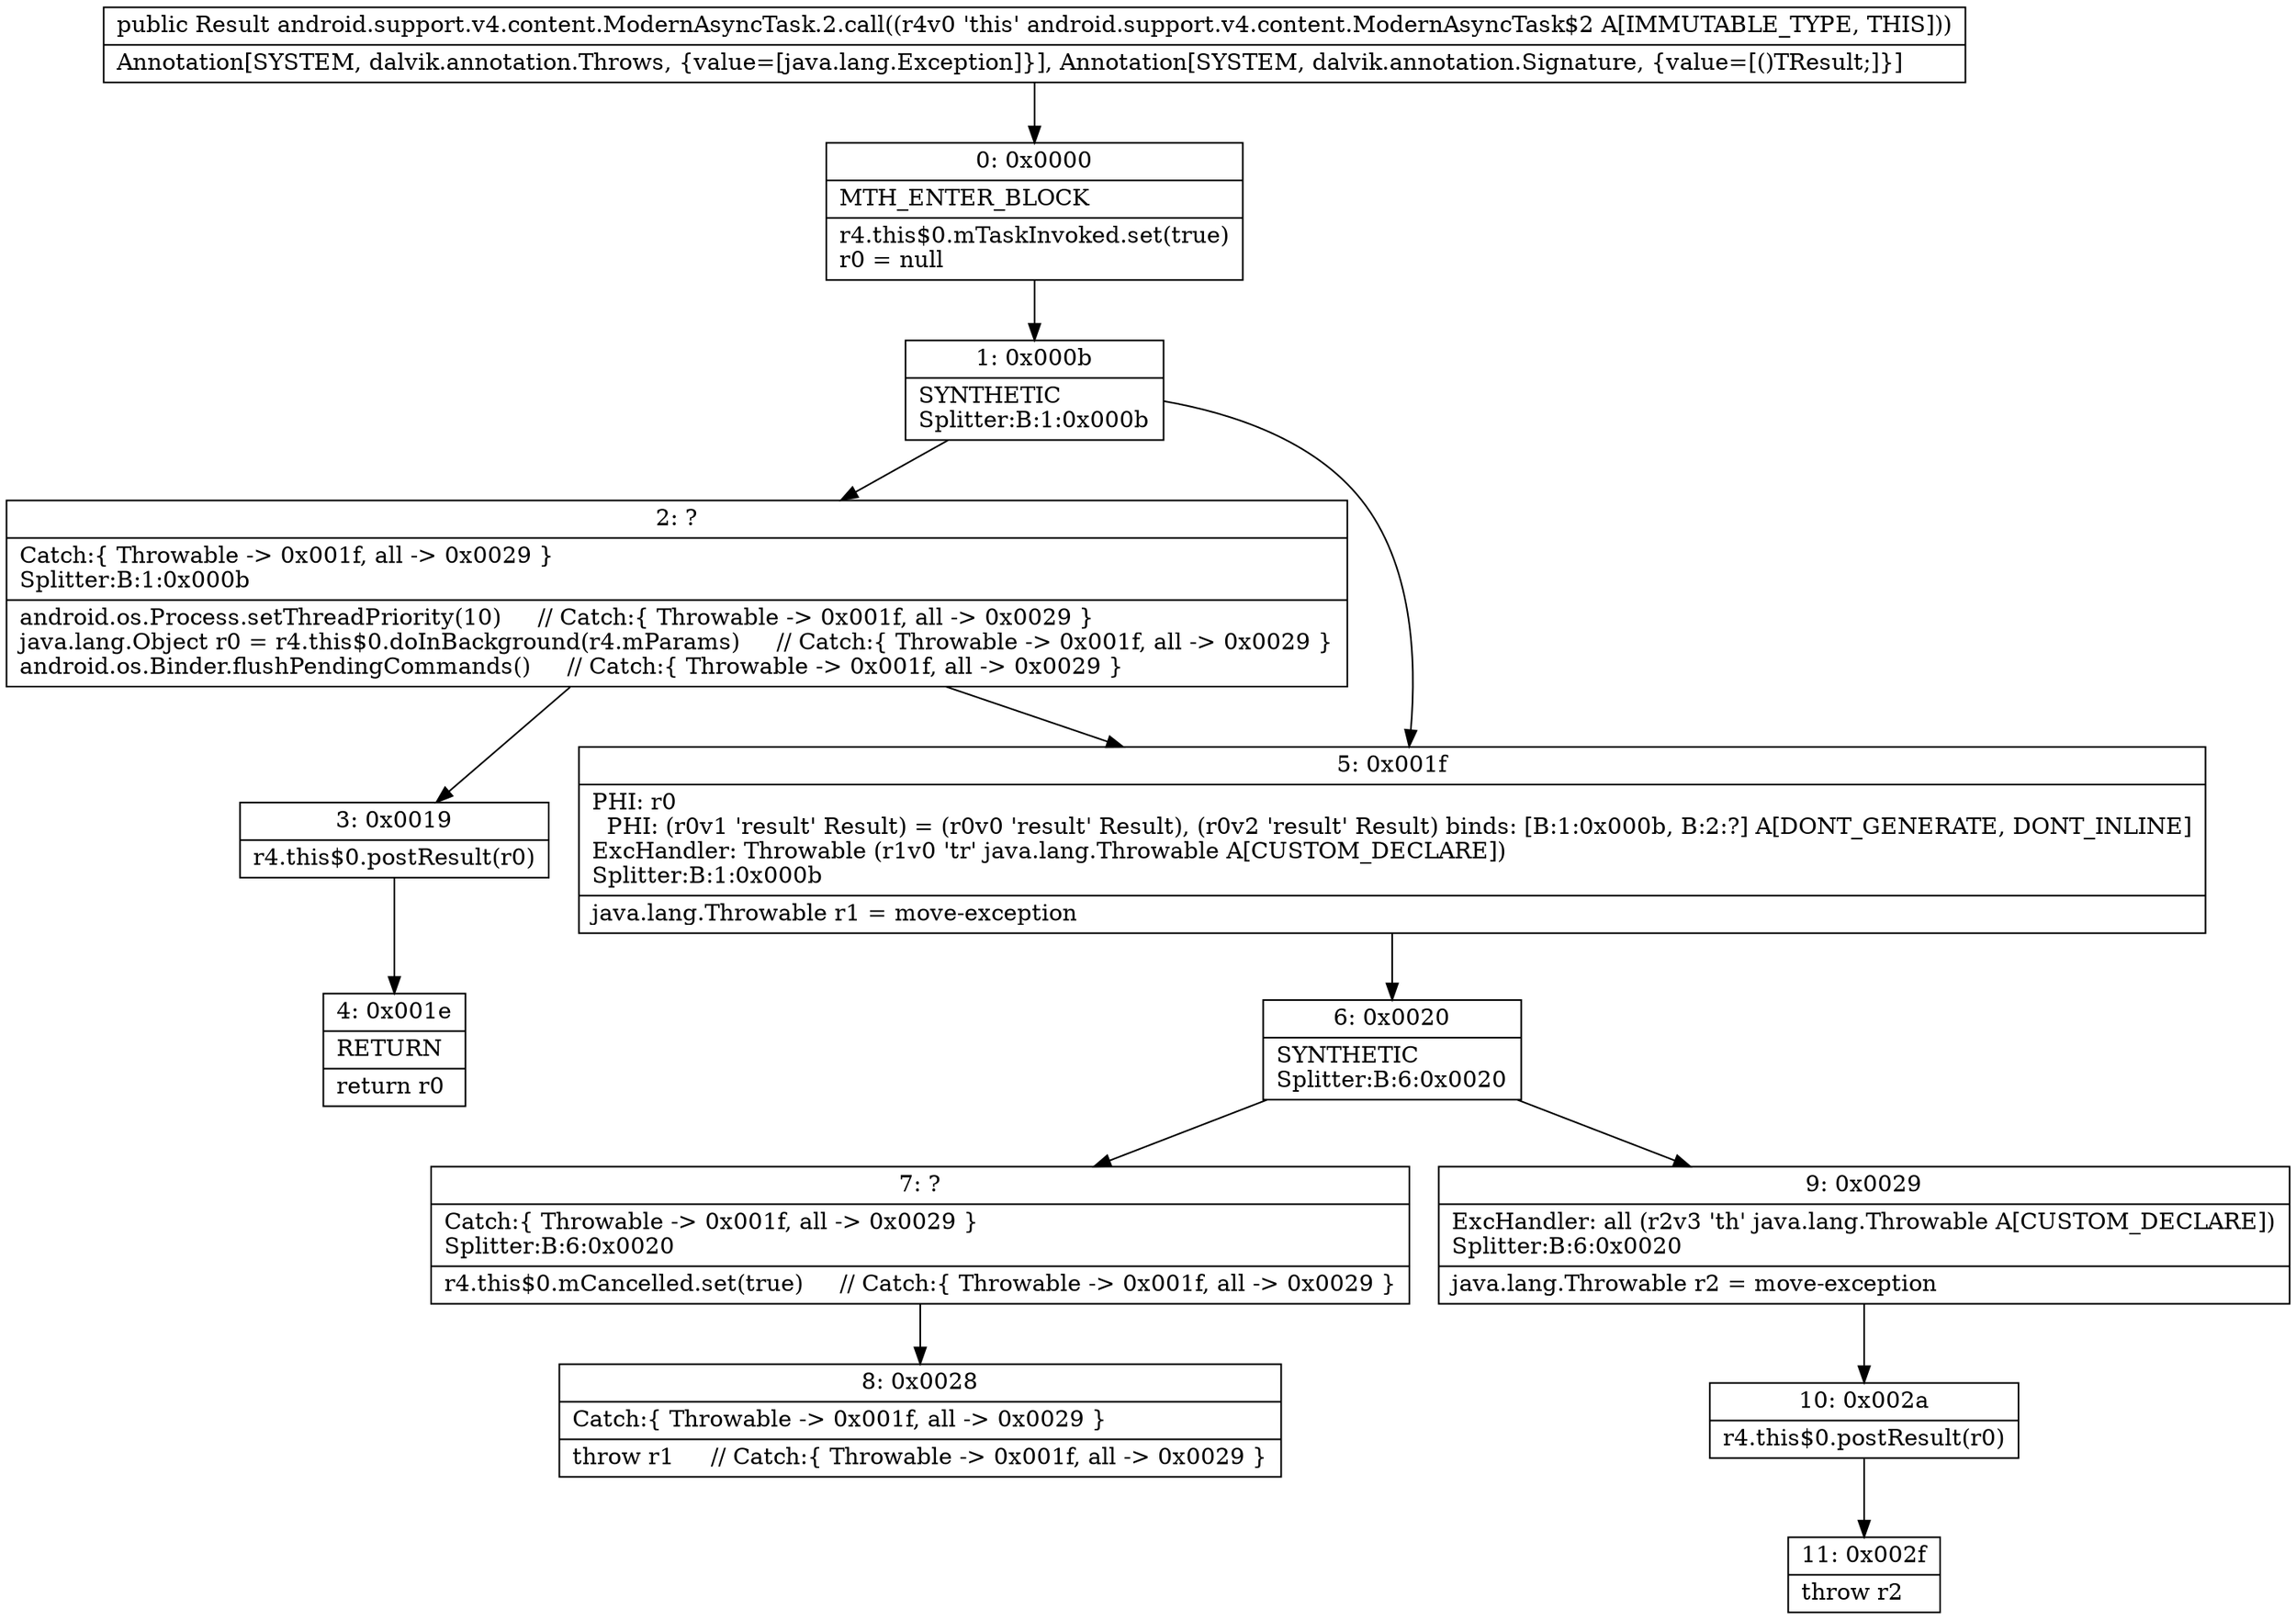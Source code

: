 digraph "CFG forandroid.support.v4.content.ModernAsyncTask.2.call()Ljava\/lang\/Object;" {
Node_0 [shape=record,label="{0\:\ 0x0000|MTH_ENTER_BLOCK\l|r4.this$0.mTaskInvoked.set(true)\lr0 = null\l}"];
Node_1 [shape=record,label="{1\:\ 0x000b|SYNTHETIC\lSplitter:B:1:0x000b\l}"];
Node_2 [shape=record,label="{2\:\ ?|Catch:\{ Throwable \-\> 0x001f, all \-\> 0x0029 \}\lSplitter:B:1:0x000b\l|android.os.Process.setThreadPriority(10)     \/\/ Catch:\{ Throwable \-\> 0x001f, all \-\> 0x0029 \}\ljava.lang.Object r0 = r4.this$0.doInBackground(r4.mParams)     \/\/ Catch:\{ Throwable \-\> 0x001f, all \-\> 0x0029 \}\landroid.os.Binder.flushPendingCommands()     \/\/ Catch:\{ Throwable \-\> 0x001f, all \-\> 0x0029 \}\l}"];
Node_3 [shape=record,label="{3\:\ 0x0019|r4.this$0.postResult(r0)\l}"];
Node_4 [shape=record,label="{4\:\ 0x001e|RETURN\l|return r0\l}"];
Node_5 [shape=record,label="{5\:\ 0x001f|PHI: r0 \l  PHI: (r0v1 'result' Result) = (r0v0 'result' Result), (r0v2 'result' Result) binds: [B:1:0x000b, B:2:?] A[DONT_GENERATE, DONT_INLINE]\lExcHandler: Throwable (r1v0 'tr' java.lang.Throwable A[CUSTOM_DECLARE])\lSplitter:B:1:0x000b\l|java.lang.Throwable r1 = move\-exception\l}"];
Node_6 [shape=record,label="{6\:\ 0x0020|SYNTHETIC\lSplitter:B:6:0x0020\l}"];
Node_7 [shape=record,label="{7\:\ ?|Catch:\{ Throwable \-\> 0x001f, all \-\> 0x0029 \}\lSplitter:B:6:0x0020\l|r4.this$0.mCancelled.set(true)     \/\/ Catch:\{ Throwable \-\> 0x001f, all \-\> 0x0029 \}\l}"];
Node_8 [shape=record,label="{8\:\ 0x0028|Catch:\{ Throwable \-\> 0x001f, all \-\> 0x0029 \}\l|throw r1     \/\/ Catch:\{ Throwable \-\> 0x001f, all \-\> 0x0029 \}\l}"];
Node_9 [shape=record,label="{9\:\ 0x0029|ExcHandler: all (r2v3 'th' java.lang.Throwable A[CUSTOM_DECLARE])\lSplitter:B:6:0x0020\l|java.lang.Throwable r2 = move\-exception\l}"];
Node_10 [shape=record,label="{10\:\ 0x002a|r4.this$0.postResult(r0)\l}"];
Node_11 [shape=record,label="{11\:\ 0x002f|throw r2\l}"];
MethodNode[shape=record,label="{public Result android.support.v4.content.ModernAsyncTask.2.call((r4v0 'this' android.support.v4.content.ModernAsyncTask$2 A[IMMUTABLE_TYPE, THIS]))  | Annotation[SYSTEM, dalvik.annotation.Throws, \{value=[java.lang.Exception]\}], Annotation[SYSTEM, dalvik.annotation.Signature, \{value=[()TResult;]\}]\l}"];
MethodNode -> Node_0;
Node_0 -> Node_1;
Node_1 -> Node_2;
Node_1 -> Node_5;
Node_2 -> Node_3;
Node_2 -> Node_5;
Node_3 -> Node_4;
Node_5 -> Node_6;
Node_6 -> Node_7;
Node_6 -> Node_9;
Node_7 -> Node_8;
Node_9 -> Node_10;
Node_10 -> Node_11;
}

